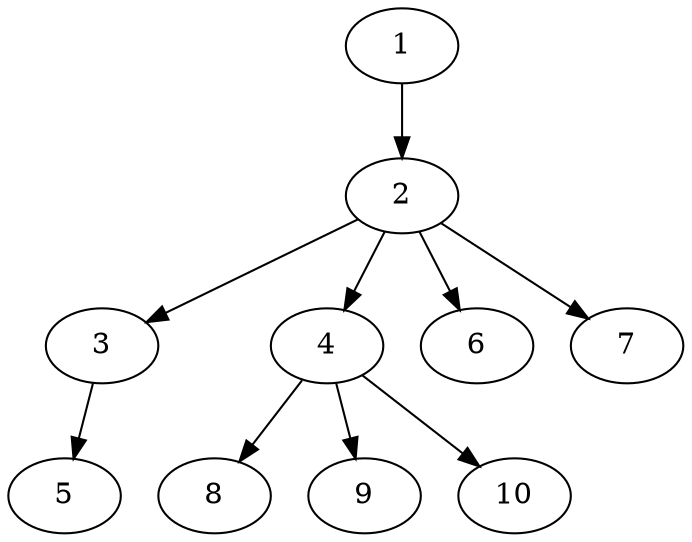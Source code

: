 // DAG automatically generated by daggen at Fri Aug  4 16:35:13 2017
// ./daggen --dot -n 10 --fat 0.5 --regular 0.2 --density 0.2 --jump 2 
digraph G {
  1 [size="72155", alpha="0.09"]
  1 -> 2 [size ="134"]
  2 [size="34389", alpha="0.20"]
  2 -> 3 [size ="134"]
  2 -> 4 [size ="134"]
  2 -> 6 [size ="134"]
  2 -> 7 [size ="134"]
  3 [size="19525", alpha="0.15"]
  3 -> 5 [size ="411"]
  4 [size="3732", alpha="0.04"]
  4 -> 8 [size ="75"]
  4 -> 9 [size ="75"]
  4 -> 10 [size ="75"]
  5 [size="27726", alpha="0.19"]
  6 [size="600688", alpha="0.18"]
  7 [size="1073742", alpha="0.03"]
  8 [size="439554", alpha="0.00"]
  9 [size="1073742", alpha="0.05"]
  10 [size="16578", alpha="0.16"]
}
